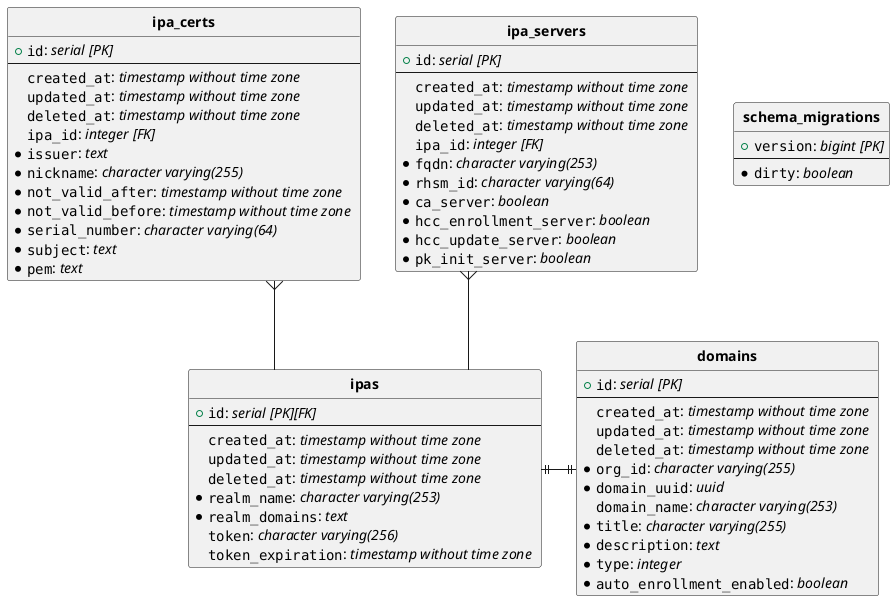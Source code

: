 @startuml
hide circle
skinparam linetype ortho

entity "**domains**" {
  + ""id"": //serial [PK]//
  --
  ""created_at"": //timestamp without time zone //
  ""updated_at"": //timestamp without time zone //
  ""deleted_at"": //timestamp without time zone //
  *""org_id"": //character varying(255) //
  *""domain_uuid"": //uuid //
  ""domain_name"": //character varying(253) //
  *""title"": //character varying(255) //
  *""description"": //text //
  *""type"": //integer //
  *""auto_enrollment_enabled"": //boolean //
}

entity "**ipa_certs**" {
  + ""id"": //serial [PK]//
  --
  ""created_at"": //timestamp without time zone //
  ""updated_at"": //timestamp without time zone //
  ""deleted_at"": //timestamp without time zone //
  ""ipa_id"": //integer [FK]//
  *""issuer"": //text //
  *""nickname"": //character varying(255) //
  *""not_valid_after"": //timestamp without time zone //
  *""not_valid_before"": //timestamp without time zone //
  *""serial_number"": //character varying(64) //
  *""subject"": //text //
  *""pem"": //text //
}

entity "**ipa_servers**" {
  + ""id"": //serial [PK]//
  --
  ""created_at"": //timestamp without time zone //
  ""updated_at"": //timestamp without time zone //
  ""deleted_at"": //timestamp without time zone //
  ""ipa_id"": //integer [FK]//
  *""fqdn"": //character varying(253) //
  *""rhsm_id"": //character varying(64) //
  *""ca_server"": //boolean //
  *""hcc_enrollment_server"": //boolean //
  *""hcc_update_server"": //boolean //
  *""pk_init_server"": //boolean //
}

entity "**ipas**" {
  + ""id"": //serial [PK][FK]//
  --
  ""created_at"": //timestamp without time zone //
  ""updated_at"": //timestamp without time zone //
  ""deleted_at"": //timestamp without time zone //
  *""realm_name"": //character varying(253) //
  *""realm_domains"": //text //
  ""token"": //character varying(256) //
  ""token_expiration"": //timestamp without time zone //
}

entity "**schema_migrations**" {
  + ""version"": //bigint [PK]//
  --
  *""dirty"": //boolean //
}

"**ipa_certs**"   }--  "**ipas**"

"**ipa_servers**"   }--  "**ipas**"

"**ipas**"  ||-||  "**domains**"
@enduml
